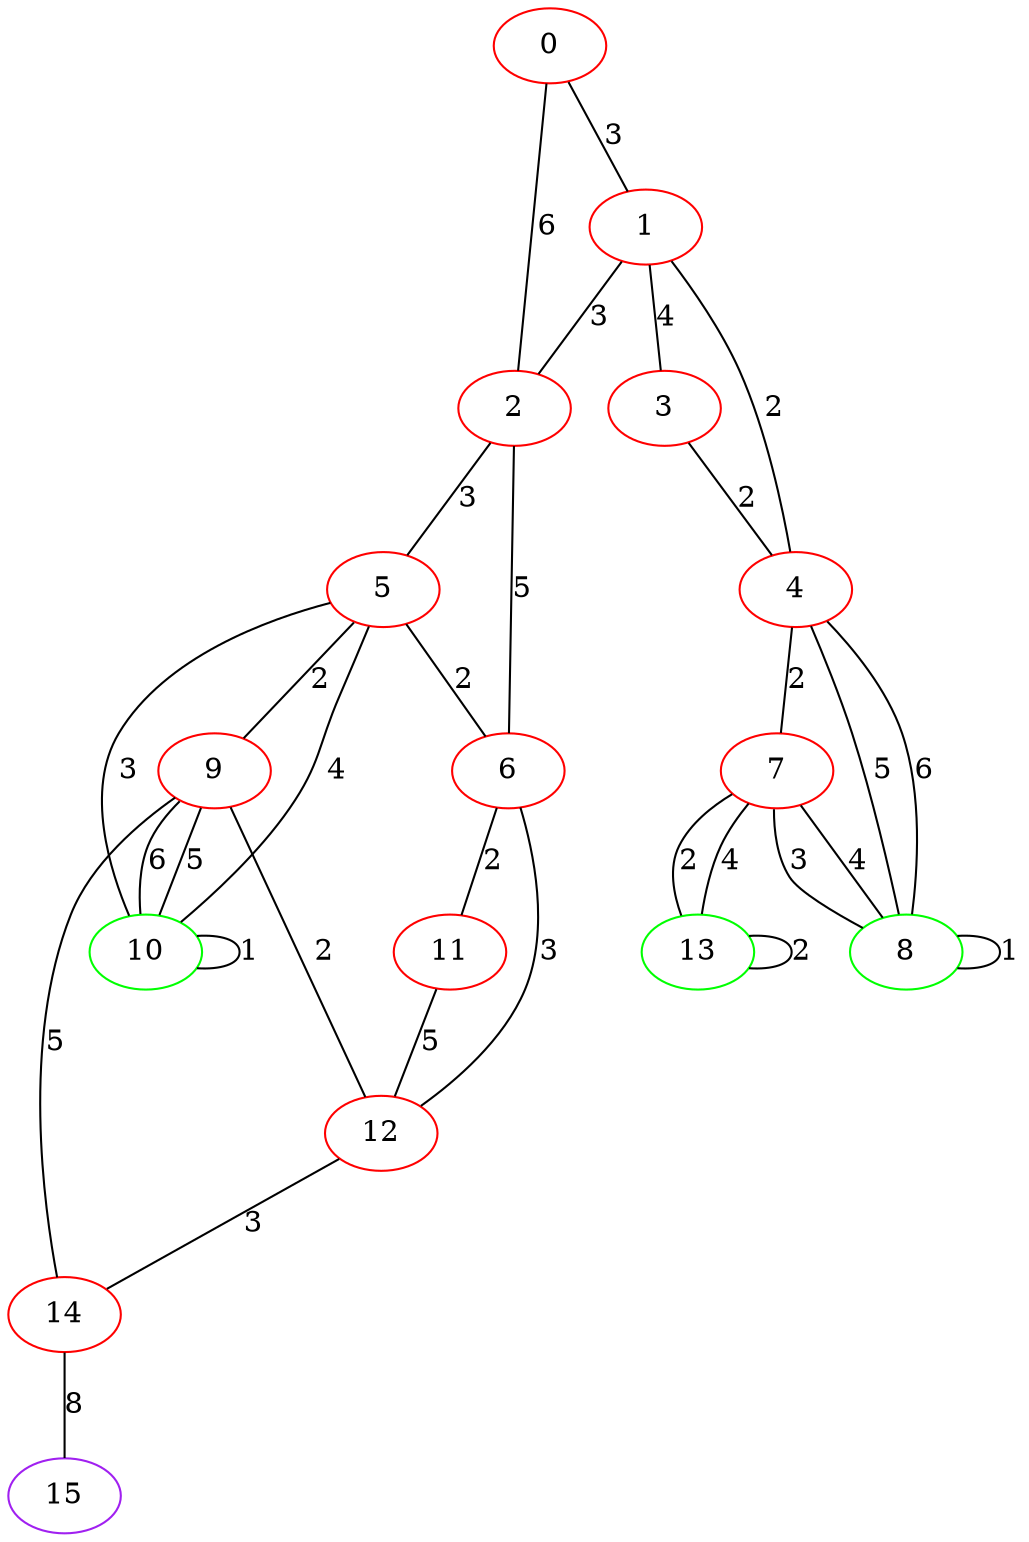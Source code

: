 graph "" {
0 [color=red, weight=1];
1 [color=red, weight=1];
2 [color=red, weight=1];
3 [color=red, weight=1];
4 [color=red, weight=1];
5 [color=red, weight=1];
6 [color=red, weight=1];
7 [color=red, weight=1];
8 [color=green, weight=2];
9 [color=red, weight=1];
10 [color=green, weight=2];
11 [color=red, weight=1];
12 [color=red, weight=1];
13 [color=green, weight=2];
14 [color=red, weight=1];
15 [color=purple, weight=4];
0 -- 1  [key=0, label=3];
0 -- 2  [key=0, label=6];
1 -- 2  [key=0, label=3];
1 -- 3  [key=0, label=4];
1 -- 4  [key=0, label=2];
2 -- 5  [key=0, label=3];
2 -- 6  [key=0, label=5];
3 -- 4  [key=0, label=2];
4 -- 8  [key=0, label=5];
4 -- 8  [key=1, label=6];
4 -- 7  [key=0, label=2];
5 -- 9  [key=0, label=2];
5 -- 10  [key=0, label=3];
5 -- 10  [key=1, label=4];
5 -- 6  [key=0, label=2];
6 -- 11  [key=0, label=2];
6 -- 12  [key=0, label=3];
7 -- 8  [key=0, label=3];
7 -- 8  [key=1, label=4];
7 -- 13  [key=0, label=4];
7 -- 13  [key=1, label=2];
8 -- 8  [key=0, label=1];
9 -- 10  [key=0, label=5];
9 -- 10  [key=1, label=6];
9 -- 12  [key=0, label=2];
9 -- 14  [key=0, label=5];
10 -- 10  [key=0, label=1];
11 -- 12  [key=0, label=5];
12 -- 14  [key=0, label=3];
13 -- 13  [key=0, label=2];
14 -- 15  [key=0, label=8];
}

